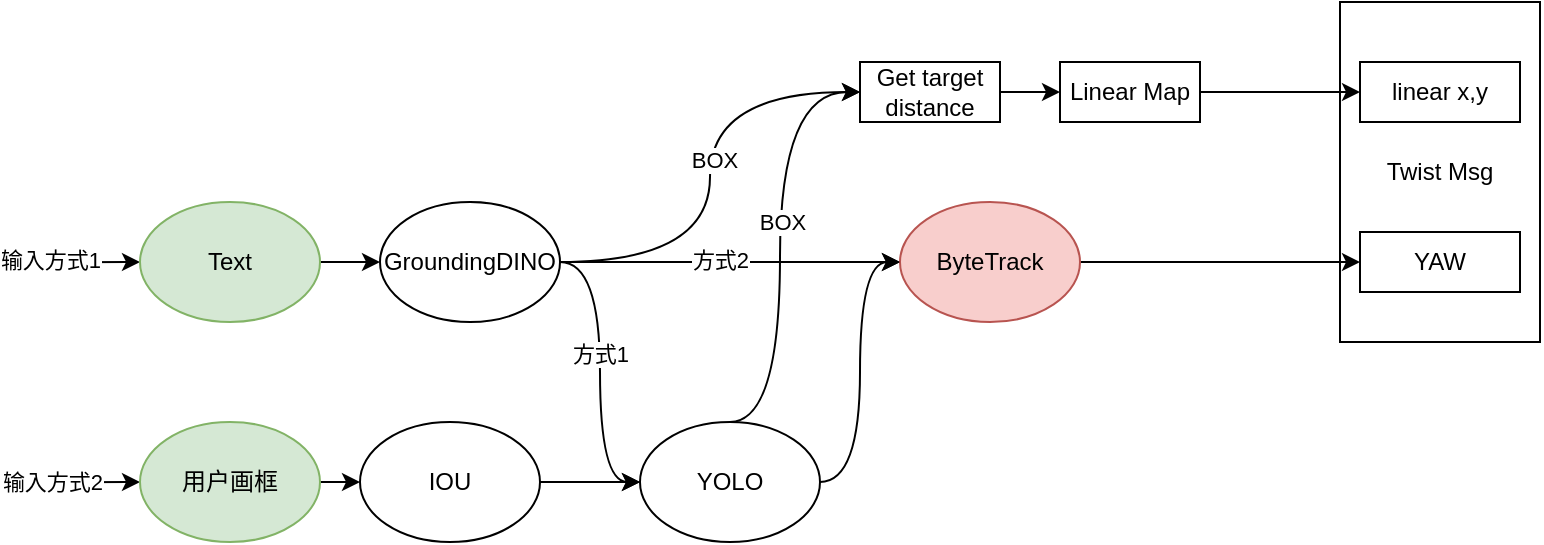 <mxfile version="28.1.0">
  <diagram name="第 1 页" id="Ie8UYRb_jQ_-8dDy_p2L">
    <mxGraphModel dx="679" dy="365" grid="1" gridSize="10" guides="1" tooltips="1" connect="1" arrows="1" fold="1" page="1" pageScale="1" pageWidth="827" pageHeight="1169" math="0" shadow="0">
      <root>
        <mxCell id="0" />
        <mxCell id="1" parent="0" />
        <mxCell id="ED7PRQC9bT03xKeIf9AB-19" value="Twist Msg" style="rounded=0;whiteSpace=wrap;html=1;" vertex="1" parent="1">
          <mxGeometry x="690" y="70" width="100" height="170" as="geometry" />
        </mxCell>
        <mxCell id="ED7PRQC9bT03xKeIf9AB-3" value="" style="edgeStyle=orthogonalEdgeStyle;rounded=0;orthogonalLoop=1;jettySize=auto;html=1;curved=1;" edge="1" parent="1" source="ED7PRQC9bT03xKeIf9AB-1" target="ED7PRQC9bT03xKeIf9AB-2">
          <mxGeometry relative="1" as="geometry" />
        </mxCell>
        <mxCell id="ED7PRQC9bT03xKeIf9AB-16" style="edgeStyle=orthogonalEdgeStyle;curved=1;rounded=0;orthogonalLoop=1;jettySize=auto;html=1;exitX=0;exitY=0.5;exitDx=0;exitDy=0;startArrow=classic;startFill=1;endArrow=none;endFill=0;" edge="1" parent="1" source="ED7PRQC9bT03xKeIf9AB-1">
          <mxGeometry relative="1" as="geometry">
            <mxPoint x="30" y="310.238" as="targetPoint" />
          </mxGeometry>
        </mxCell>
        <mxCell id="ED7PRQC9bT03xKeIf9AB-18" value="输入方式2" style="edgeLabel;html=1;align=center;verticalAlign=middle;resizable=0;points=[];" vertex="1" connectable="0" parent="ED7PRQC9bT03xKeIf9AB-16">
          <mxGeometry x="0.481" y="-1" relative="1" as="geometry">
            <mxPoint as="offset" />
          </mxGeometry>
        </mxCell>
        <mxCell id="ED7PRQC9bT03xKeIf9AB-1" value="用户画框" style="ellipse;whiteSpace=wrap;html=1;fillColor=#d5e8d4;strokeColor=#82b366;" vertex="1" parent="1">
          <mxGeometry x="90" y="280" width="90" height="60" as="geometry" />
        </mxCell>
        <mxCell id="ED7PRQC9bT03xKeIf9AB-5" value="" style="edgeStyle=orthogonalEdgeStyle;curved=1;rounded=0;orthogonalLoop=1;jettySize=auto;html=1;" edge="1" parent="1" source="ED7PRQC9bT03xKeIf9AB-2" target="ED7PRQC9bT03xKeIf9AB-4">
          <mxGeometry relative="1" as="geometry" />
        </mxCell>
        <mxCell id="ED7PRQC9bT03xKeIf9AB-2" value="IOU" style="ellipse;whiteSpace=wrap;html=1;" vertex="1" parent="1">
          <mxGeometry x="200" y="280" width="90" height="60" as="geometry" />
        </mxCell>
        <mxCell id="ED7PRQC9bT03xKeIf9AB-7" value="" style="edgeStyle=orthogonalEdgeStyle;curved=1;rounded=0;orthogonalLoop=1;jettySize=auto;html=1;entryX=0;entryY=0.5;entryDx=0;entryDy=0;" edge="1" parent="1" source="ED7PRQC9bT03xKeIf9AB-4" target="ED7PRQC9bT03xKeIf9AB-6">
          <mxGeometry relative="1" as="geometry" />
        </mxCell>
        <mxCell id="ED7PRQC9bT03xKeIf9AB-25" style="edgeStyle=orthogonalEdgeStyle;curved=1;rounded=0;orthogonalLoop=1;jettySize=auto;html=1;exitX=0.5;exitY=0;exitDx=0;exitDy=0;entryX=0;entryY=0.5;entryDx=0;entryDy=0;" edge="1" parent="1" source="ED7PRQC9bT03xKeIf9AB-4" target="ED7PRQC9bT03xKeIf9AB-23">
          <mxGeometry relative="1" as="geometry">
            <Array as="points">
              <mxPoint x="410" y="280" />
              <mxPoint x="410" y="115" />
            </Array>
          </mxGeometry>
        </mxCell>
        <mxCell id="ED7PRQC9bT03xKeIf9AB-27" value="BOX" style="edgeLabel;html=1;align=center;verticalAlign=middle;resizable=0;points=[];" vertex="1" connectable="0" parent="ED7PRQC9bT03xKeIf9AB-25">
          <mxGeometry x="0.087" y="-1" relative="1" as="geometry">
            <mxPoint as="offset" />
          </mxGeometry>
        </mxCell>
        <mxCell id="ED7PRQC9bT03xKeIf9AB-4" value="YOLO" style="ellipse;whiteSpace=wrap;html=1;" vertex="1" parent="1">
          <mxGeometry x="340" y="280" width="90" height="60" as="geometry" />
        </mxCell>
        <mxCell id="ED7PRQC9bT03xKeIf9AB-21" value="" style="edgeStyle=orthogonalEdgeStyle;curved=1;rounded=0;orthogonalLoop=1;jettySize=auto;html=1;" edge="1" parent="1" source="ED7PRQC9bT03xKeIf9AB-6" target="ED7PRQC9bT03xKeIf9AB-20">
          <mxGeometry relative="1" as="geometry" />
        </mxCell>
        <mxCell id="ED7PRQC9bT03xKeIf9AB-6" value="ByteTrack" style="ellipse;whiteSpace=wrap;html=1;fillColor=#f8cecc;strokeColor=#b85450;" vertex="1" parent="1">
          <mxGeometry x="470" y="170" width="90" height="60" as="geometry" />
        </mxCell>
        <mxCell id="ED7PRQC9bT03xKeIf9AB-10" value="" style="edgeStyle=orthogonalEdgeStyle;curved=1;rounded=0;orthogonalLoop=1;jettySize=auto;html=1;" edge="1" parent="1" source="ED7PRQC9bT03xKeIf9AB-8" target="ED7PRQC9bT03xKeIf9AB-9">
          <mxGeometry relative="1" as="geometry" />
        </mxCell>
        <mxCell id="ED7PRQC9bT03xKeIf9AB-15" style="edgeStyle=orthogonalEdgeStyle;curved=1;rounded=0;orthogonalLoop=1;jettySize=auto;html=1;exitX=0;exitY=0.5;exitDx=0;exitDy=0;startArrow=classic;startFill=1;endArrow=none;endFill=0;" edge="1" parent="1" source="ED7PRQC9bT03xKeIf9AB-8">
          <mxGeometry relative="1" as="geometry">
            <mxPoint x="30" y="200.238" as="targetPoint" />
          </mxGeometry>
        </mxCell>
        <mxCell id="ED7PRQC9bT03xKeIf9AB-17" value="输入方式1" style="edgeLabel;html=1;align=center;verticalAlign=middle;resizable=0;points=[];" vertex="1" connectable="0" parent="ED7PRQC9bT03xKeIf9AB-15">
          <mxGeometry x="0.513" y="-2" relative="1" as="geometry">
            <mxPoint as="offset" />
          </mxGeometry>
        </mxCell>
        <mxCell id="ED7PRQC9bT03xKeIf9AB-8" value="Text" style="ellipse;whiteSpace=wrap;html=1;fillColor=#d5e8d4;strokeColor=#82b366;" vertex="1" parent="1">
          <mxGeometry x="90" y="170" width="90" height="60" as="geometry" />
        </mxCell>
        <mxCell id="ED7PRQC9bT03xKeIf9AB-11" style="edgeStyle=orthogonalEdgeStyle;curved=1;rounded=0;orthogonalLoop=1;jettySize=auto;html=1;exitX=1;exitY=0.5;exitDx=0;exitDy=0;entryX=0;entryY=0.5;entryDx=0;entryDy=0;" edge="1" parent="1" source="ED7PRQC9bT03xKeIf9AB-9" target="ED7PRQC9bT03xKeIf9AB-4">
          <mxGeometry relative="1" as="geometry" />
        </mxCell>
        <mxCell id="ED7PRQC9bT03xKeIf9AB-12" value="方式1" style="edgeLabel;html=1;align=center;verticalAlign=middle;resizable=0;points=[];" vertex="1" connectable="0" parent="ED7PRQC9bT03xKeIf9AB-11">
          <mxGeometry x="-0.123" relative="1" as="geometry">
            <mxPoint as="offset" />
          </mxGeometry>
        </mxCell>
        <mxCell id="ED7PRQC9bT03xKeIf9AB-13" style="edgeStyle=orthogonalEdgeStyle;curved=1;rounded=0;orthogonalLoop=1;jettySize=auto;html=1;exitX=1;exitY=0.5;exitDx=0;exitDy=0;entryX=0;entryY=0.5;entryDx=0;entryDy=0;" edge="1" parent="1" source="ED7PRQC9bT03xKeIf9AB-9" target="ED7PRQC9bT03xKeIf9AB-6">
          <mxGeometry relative="1" as="geometry" />
        </mxCell>
        <mxCell id="ED7PRQC9bT03xKeIf9AB-14" value="方式2" style="edgeLabel;html=1;align=center;verticalAlign=middle;resizable=0;points=[];" vertex="1" connectable="0" parent="ED7PRQC9bT03xKeIf9AB-13">
          <mxGeometry x="-0.058" y="1" relative="1" as="geometry">
            <mxPoint as="offset" />
          </mxGeometry>
        </mxCell>
        <mxCell id="ED7PRQC9bT03xKeIf9AB-24" style="edgeStyle=orthogonalEdgeStyle;curved=1;rounded=0;orthogonalLoop=1;jettySize=auto;html=1;exitX=1;exitY=0.5;exitDx=0;exitDy=0;entryX=0;entryY=0.5;entryDx=0;entryDy=0;" edge="1" parent="1" source="ED7PRQC9bT03xKeIf9AB-9" target="ED7PRQC9bT03xKeIf9AB-23">
          <mxGeometry relative="1" as="geometry" />
        </mxCell>
        <mxCell id="ED7PRQC9bT03xKeIf9AB-26" value="BOX" style="edgeLabel;html=1;align=center;verticalAlign=middle;resizable=0;points=[];" vertex="1" connectable="0" parent="ED7PRQC9bT03xKeIf9AB-24">
          <mxGeometry x="0.074" y="-2" relative="1" as="geometry">
            <mxPoint as="offset" />
          </mxGeometry>
        </mxCell>
        <mxCell id="ED7PRQC9bT03xKeIf9AB-9" value="GroundingDINO" style="ellipse;whiteSpace=wrap;html=1;" vertex="1" parent="1">
          <mxGeometry x="210" y="170" width="90" height="60" as="geometry" />
        </mxCell>
        <mxCell id="ED7PRQC9bT03xKeIf9AB-20" value="YAW" style="whiteSpace=wrap;html=1;" vertex="1" parent="1">
          <mxGeometry x="700" y="185" width="80" height="30" as="geometry" />
        </mxCell>
        <mxCell id="ED7PRQC9bT03xKeIf9AB-22" value="linear x,y" style="whiteSpace=wrap;html=1;" vertex="1" parent="1">
          <mxGeometry x="700" y="100" width="80" height="30" as="geometry" />
        </mxCell>
        <mxCell id="ED7PRQC9bT03xKeIf9AB-31" value="" style="edgeStyle=orthogonalEdgeStyle;curved=1;rounded=0;orthogonalLoop=1;jettySize=auto;html=1;" edge="1" parent="1" source="ED7PRQC9bT03xKeIf9AB-23" target="ED7PRQC9bT03xKeIf9AB-30">
          <mxGeometry relative="1" as="geometry" />
        </mxCell>
        <mxCell id="ED7PRQC9bT03xKeIf9AB-23" value="Get target distance" style="rounded=0;whiteSpace=wrap;html=1;" vertex="1" parent="1">
          <mxGeometry x="450" y="100" width="70" height="30" as="geometry" />
        </mxCell>
        <mxCell id="ED7PRQC9bT03xKeIf9AB-32" style="edgeStyle=orthogonalEdgeStyle;curved=1;rounded=0;orthogonalLoop=1;jettySize=auto;html=1;exitX=1;exitY=0.5;exitDx=0;exitDy=0;entryX=0;entryY=0.5;entryDx=0;entryDy=0;" edge="1" parent="1" source="ED7PRQC9bT03xKeIf9AB-30" target="ED7PRQC9bT03xKeIf9AB-22">
          <mxGeometry relative="1" as="geometry" />
        </mxCell>
        <mxCell id="ED7PRQC9bT03xKeIf9AB-30" value="Linear Map" style="rounded=0;whiteSpace=wrap;html=1;" vertex="1" parent="1">
          <mxGeometry x="550" y="100" width="70" height="30" as="geometry" />
        </mxCell>
      </root>
    </mxGraphModel>
  </diagram>
</mxfile>
